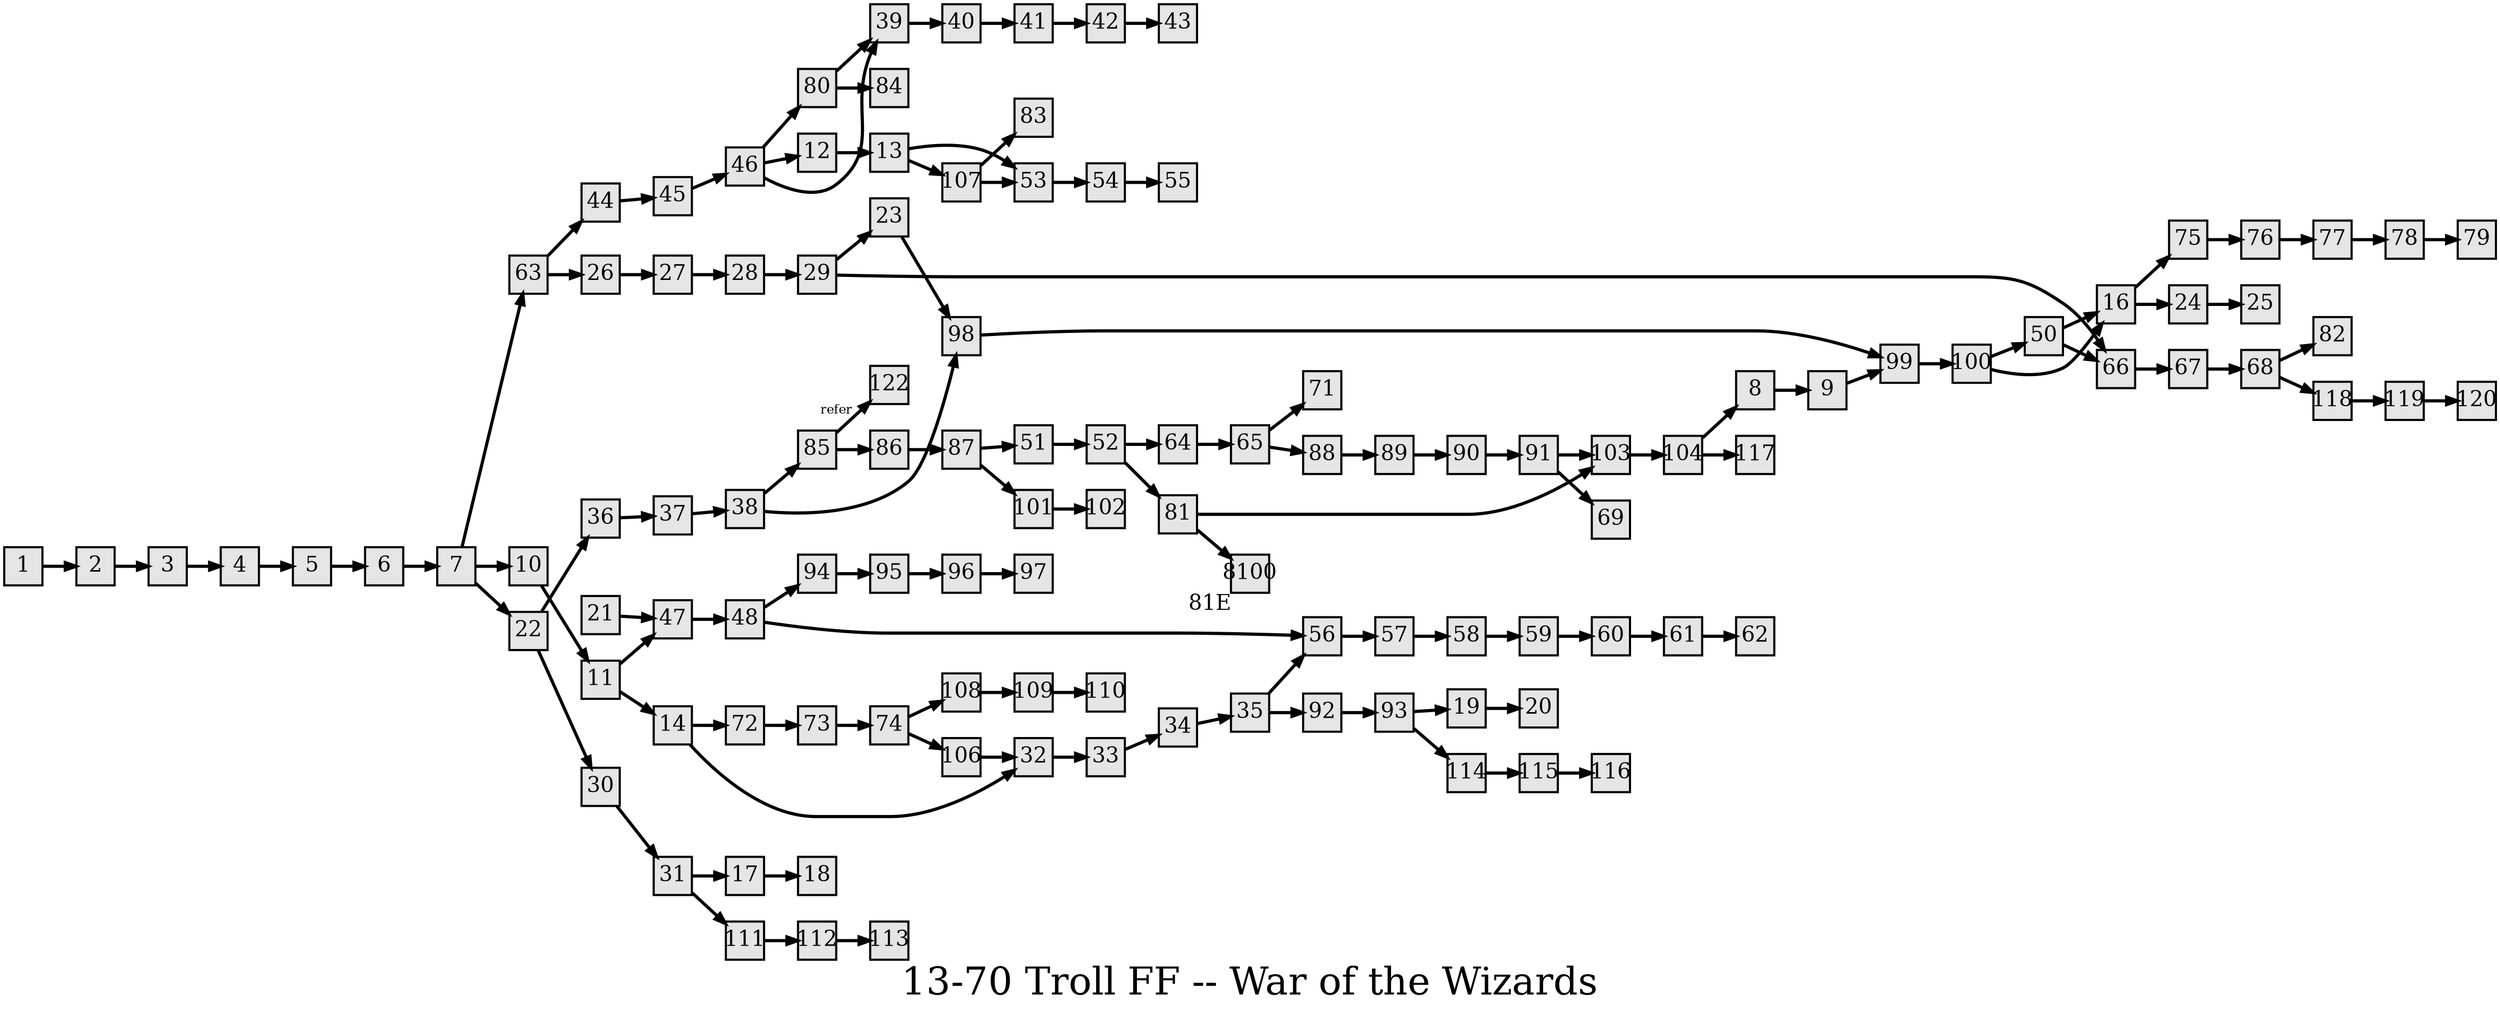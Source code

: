 digraph g{
  graph [ label="13-70 Troll FF -- War of the Wizards" rankdir=LR, ordering=out, fontsize=36, nodesep="0.35", ranksep="0.45"];
  node  [shape=rect, penwidth=2, fontsize=20, style=filled, fillcolor=grey90, margin="0,0", labelfloat=true, regular=true, fixedsize=true];
  edge  [labelfloat=true, penwidth=3, fontsize=12];
  // ---;
  // group  : Katz;
  // id     : 13-70;
  // gbid   : 26;
  // series : Troll Forgotten Forest;
  // title  : War of the Wizards;
  // author : Carol Gaskin;
  // credit:;
  // - name : Ryan Leach;
  // role : encoder;
  // date : 2017-08-21;
  // - name : Jeremy Douglass;
  // role : editor;
  // date : 2018-04-28;
  // render:;
  // - name   : small;
  // styles : gvStyles-small.txt;
  // engine : dot;
  // comment: >;
  
  // ---;
  
  // From | To | Label;
  
  1 -> 2;
  2 -> 3;
  3 -> 4;
  4 -> 5;
  5 -> 6;
  6 -> 7;
  7 -> 63;
  7 -> 10;
  7 -> 22;
  8 -> 9;
  9 -> 99;
  10 -> 11;
  11 -> 47;
  11 -> 14;
  12 -> 13;
  13 -> 53;
  13 -> 107;
  14 -> 72;
  14 -> 32;
  16 -> 75;
  16 -> 24;
  17 -> 18;
  19 -> 20;
  21 -> 47;
  22 -> 36;
  22 -> 30;
  23 -> 98;
  24 -> 25;
  26 -> 27;
  27 -> 28;
  28 -> 29;
  29 -> 23;
  29 -> 66;
  30 -> 31;
  31 -> 17;
  31 -> 111;
  32 -> 33;
  33 -> 34;
  34 -> 35;
  35 -> 56;
  35 -> 92;
  36 -> 37;
  37 -> 38;
  38 -> 85;
  38 -> 98;
  39 -> 40;
  40 -> 41;
  41 -> 42;
  42 -> 43;
  44 -> 45;
  45 -> 46;
  46 -> 80;
  46 -> 12;
  46 -> 39;
  47 -> 48;
  48 -> 94;
  48 -> 56;
  50 -> 16;
  50 -> 66;
  51 -> 52;
  52 -> 64;
  52 -> 81;
  53 -> 54;
  54 -> 55;
  56 -> 57;
  57 -> 58;
  58 -> 59;
  59 -> 60;
  60 -> 61;
  61 -> 62;
  63 -> 44;
  63 -> 26;
  64 -> 65;
  65 -> 71;
  65 -> 88;
  66 -> 67;
  67 -> 68;
  68 -> 82;
  68 -> 118;
  72 -> 73;
  73 -> 74;
  74 -> 108;
  74 -> 106;
  75 -> 76;
  76 -> 77;
  77 -> 78;
  78 -> 79;
  80 -> 39;
  80 -> 84;
  81 -> 103;
  81 -> 8100;
  8100	[ xlabel="81E" ];
  85 -> 122	[ xlabel="refer" ];
  85 -> 86;
  86 -> 87;
  87 -> 51;
  87 -> 101;
  88 -> 89;
  89 -> 90;
  90 -> 91;
  91 -> 103;
  91 -> 69;
  92 -> 93;
  93 -> 19;
  93 -> 114;
  94 -> 95;
  95 -> 96;
  96 -> 97;
  98 -> 99;
  99 -> 100;
  100 -> 50;
  100 -> 16;
  101 -> 102;
  103 -> 104;
  104 -> 8;
  104 -> 117;
  106 -> 32;
  107 -> 83;
  107 -> 53;
  108 -> 109;
  109 -> 110;
  111 -> 112;
  112 -> 113;
  114 -> 115;
  115 -> 116;
  118 -> 119;
  119 -> 120;
}

